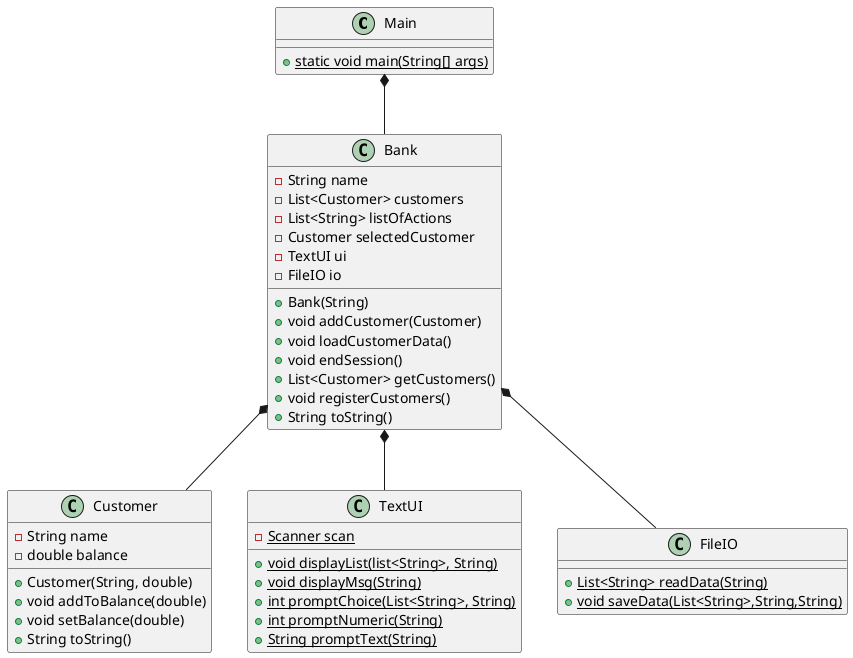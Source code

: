 @startuml
class Main{
 {static}+ static void main(String[] args)

}

class Bank{
 - String name
 - List<Customer> customers
 - List<String> listOfActions
 - Customer selectedCustomer
 - TextUI ui
 - FileIO io

 + Bank(String)
 + void addCustomer(Customer)
 + void loadCustomerData()
 + void endSession()
 + List<Customer> getCustomers()
 + void registerCustomers()
 + String toString()
}

class Customer{
 - String name
 - double balance
 + Customer(String, double)
 + void addToBalance(double)
 + void setBalance(double)
 + String toString()

}

class TextUI{
 {static}- Scanner scan
 {static}+ void displayList(list<String>, String)
 {static}+ void displayMsg(String)
 {static}+ int promptChoice(List<String>, String)
 {static}+int promptNumeric(String)
 {static}+ String promptText(String)

}
class FileIO{
{static}+List<String> readData(String)
{static}+void saveData(List<String>,String,String)
}


Main *-- Bank
Bank *-- Customer
Bank *-- TextUI
Bank *-- FileIO

@enduml